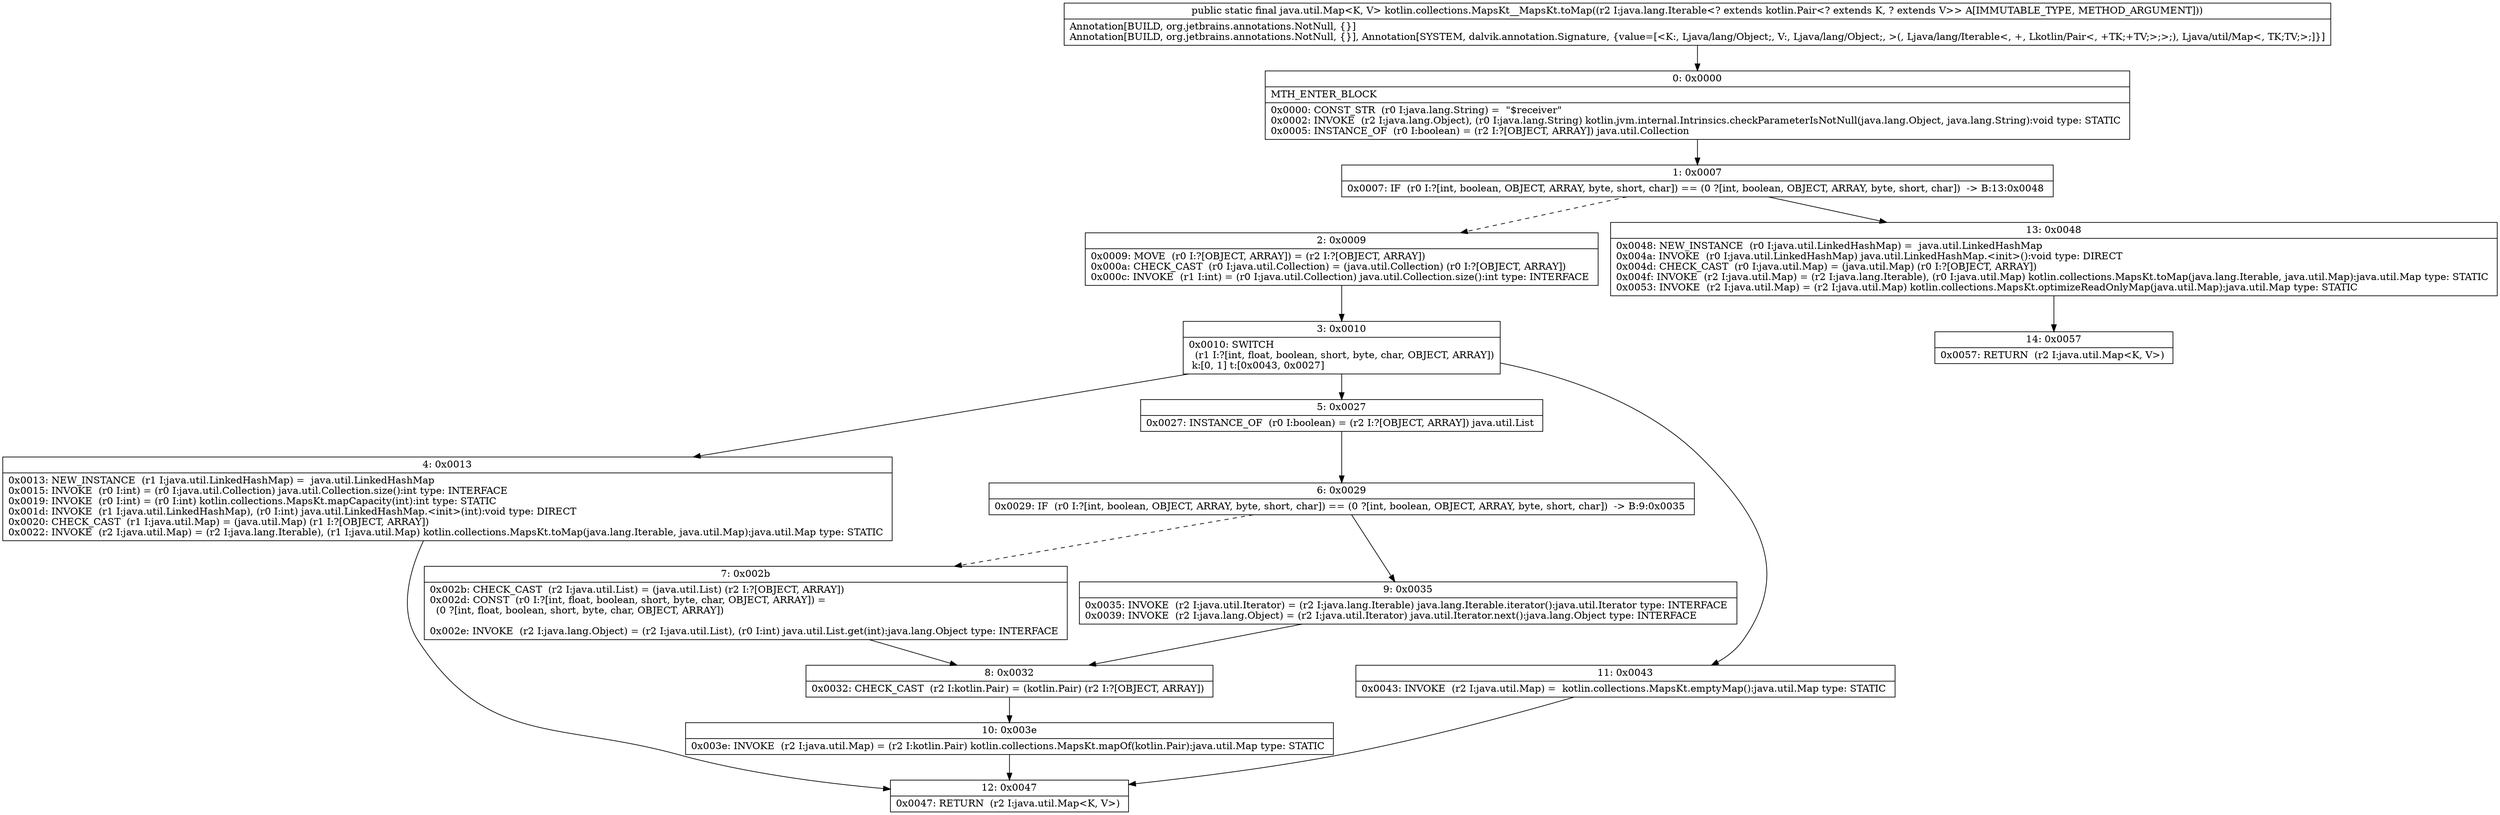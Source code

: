 digraph "CFG forkotlin.collections.MapsKt__MapsKt.toMap(Ljava\/lang\/Iterable;)Ljava\/util\/Map;" {
Node_0 [shape=record,label="{0\:\ 0x0000|MTH_ENTER_BLOCK\l|0x0000: CONST_STR  (r0 I:java.lang.String) =  \"$receiver\" \l0x0002: INVOKE  (r2 I:java.lang.Object), (r0 I:java.lang.String) kotlin.jvm.internal.Intrinsics.checkParameterIsNotNull(java.lang.Object, java.lang.String):void type: STATIC \l0x0005: INSTANCE_OF  (r0 I:boolean) = (r2 I:?[OBJECT, ARRAY]) java.util.Collection \l}"];
Node_1 [shape=record,label="{1\:\ 0x0007|0x0007: IF  (r0 I:?[int, boolean, OBJECT, ARRAY, byte, short, char]) == (0 ?[int, boolean, OBJECT, ARRAY, byte, short, char])  \-\> B:13:0x0048 \l}"];
Node_2 [shape=record,label="{2\:\ 0x0009|0x0009: MOVE  (r0 I:?[OBJECT, ARRAY]) = (r2 I:?[OBJECT, ARRAY]) \l0x000a: CHECK_CAST  (r0 I:java.util.Collection) = (java.util.Collection) (r0 I:?[OBJECT, ARRAY]) \l0x000c: INVOKE  (r1 I:int) = (r0 I:java.util.Collection) java.util.Collection.size():int type: INTERFACE \l}"];
Node_3 [shape=record,label="{3\:\ 0x0010|0x0010: SWITCH  \l  (r1 I:?[int, float, boolean, short, byte, char, OBJECT, ARRAY])\l k:[0, 1] t:[0x0043, 0x0027] \l}"];
Node_4 [shape=record,label="{4\:\ 0x0013|0x0013: NEW_INSTANCE  (r1 I:java.util.LinkedHashMap) =  java.util.LinkedHashMap \l0x0015: INVOKE  (r0 I:int) = (r0 I:java.util.Collection) java.util.Collection.size():int type: INTERFACE \l0x0019: INVOKE  (r0 I:int) = (r0 I:int) kotlin.collections.MapsKt.mapCapacity(int):int type: STATIC \l0x001d: INVOKE  (r1 I:java.util.LinkedHashMap), (r0 I:int) java.util.LinkedHashMap.\<init\>(int):void type: DIRECT \l0x0020: CHECK_CAST  (r1 I:java.util.Map) = (java.util.Map) (r1 I:?[OBJECT, ARRAY]) \l0x0022: INVOKE  (r2 I:java.util.Map) = (r2 I:java.lang.Iterable), (r1 I:java.util.Map) kotlin.collections.MapsKt.toMap(java.lang.Iterable, java.util.Map):java.util.Map type: STATIC \l}"];
Node_5 [shape=record,label="{5\:\ 0x0027|0x0027: INSTANCE_OF  (r0 I:boolean) = (r2 I:?[OBJECT, ARRAY]) java.util.List \l}"];
Node_6 [shape=record,label="{6\:\ 0x0029|0x0029: IF  (r0 I:?[int, boolean, OBJECT, ARRAY, byte, short, char]) == (0 ?[int, boolean, OBJECT, ARRAY, byte, short, char])  \-\> B:9:0x0035 \l}"];
Node_7 [shape=record,label="{7\:\ 0x002b|0x002b: CHECK_CAST  (r2 I:java.util.List) = (java.util.List) (r2 I:?[OBJECT, ARRAY]) \l0x002d: CONST  (r0 I:?[int, float, boolean, short, byte, char, OBJECT, ARRAY]) = \l  (0 ?[int, float, boolean, short, byte, char, OBJECT, ARRAY])\l \l0x002e: INVOKE  (r2 I:java.lang.Object) = (r2 I:java.util.List), (r0 I:int) java.util.List.get(int):java.lang.Object type: INTERFACE \l}"];
Node_8 [shape=record,label="{8\:\ 0x0032|0x0032: CHECK_CAST  (r2 I:kotlin.Pair) = (kotlin.Pair) (r2 I:?[OBJECT, ARRAY]) \l}"];
Node_9 [shape=record,label="{9\:\ 0x0035|0x0035: INVOKE  (r2 I:java.util.Iterator) = (r2 I:java.lang.Iterable) java.lang.Iterable.iterator():java.util.Iterator type: INTERFACE \l0x0039: INVOKE  (r2 I:java.lang.Object) = (r2 I:java.util.Iterator) java.util.Iterator.next():java.lang.Object type: INTERFACE \l}"];
Node_10 [shape=record,label="{10\:\ 0x003e|0x003e: INVOKE  (r2 I:java.util.Map) = (r2 I:kotlin.Pair) kotlin.collections.MapsKt.mapOf(kotlin.Pair):java.util.Map type: STATIC \l}"];
Node_11 [shape=record,label="{11\:\ 0x0043|0x0043: INVOKE  (r2 I:java.util.Map) =  kotlin.collections.MapsKt.emptyMap():java.util.Map type: STATIC \l}"];
Node_12 [shape=record,label="{12\:\ 0x0047|0x0047: RETURN  (r2 I:java.util.Map\<K, V\>) \l}"];
Node_13 [shape=record,label="{13\:\ 0x0048|0x0048: NEW_INSTANCE  (r0 I:java.util.LinkedHashMap) =  java.util.LinkedHashMap \l0x004a: INVOKE  (r0 I:java.util.LinkedHashMap) java.util.LinkedHashMap.\<init\>():void type: DIRECT \l0x004d: CHECK_CAST  (r0 I:java.util.Map) = (java.util.Map) (r0 I:?[OBJECT, ARRAY]) \l0x004f: INVOKE  (r2 I:java.util.Map) = (r2 I:java.lang.Iterable), (r0 I:java.util.Map) kotlin.collections.MapsKt.toMap(java.lang.Iterable, java.util.Map):java.util.Map type: STATIC \l0x0053: INVOKE  (r2 I:java.util.Map) = (r2 I:java.util.Map) kotlin.collections.MapsKt.optimizeReadOnlyMap(java.util.Map):java.util.Map type: STATIC \l}"];
Node_14 [shape=record,label="{14\:\ 0x0057|0x0057: RETURN  (r2 I:java.util.Map\<K, V\>) \l}"];
MethodNode[shape=record,label="{public static final java.util.Map\<K, V\> kotlin.collections.MapsKt__MapsKt.toMap((r2 I:java.lang.Iterable\<? extends kotlin.Pair\<? extends K, ? extends V\>\> A[IMMUTABLE_TYPE, METHOD_ARGUMENT]))  | Annotation[BUILD, org.jetbrains.annotations.NotNull, \{\}]\lAnnotation[BUILD, org.jetbrains.annotations.NotNull, \{\}], Annotation[SYSTEM, dalvik.annotation.Signature, \{value=[\<K:, Ljava\/lang\/Object;, V:, Ljava\/lang\/Object;, \>(, Ljava\/lang\/Iterable\<, +, Lkotlin\/Pair\<, +TK;+TV;\>;\>;), Ljava\/util\/Map\<, TK;TV;\>;]\}]\l}"];
MethodNode -> Node_0;
Node_0 -> Node_1;
Node_1 -> Node_2[style=dashed];
Node_1 -> Node_13;
Node_2 -> Node_3;
Node_3 -> Node_4;
Node_3 -> Node_5;
Node_3 -> Node_11;
Node_4 -> Node_12;
Node_5 -> Node_6;
Node_6 -> Node_7[style=dashed];
Node_6 -> Node_9;
Node_7 -> Node_8;
Node_8 -> Node_10;
Node_9 -> Node_8;
Node_10 -> Node_12;
Node_11 -> Node_12;
Node_13 -> Node_14;
}

